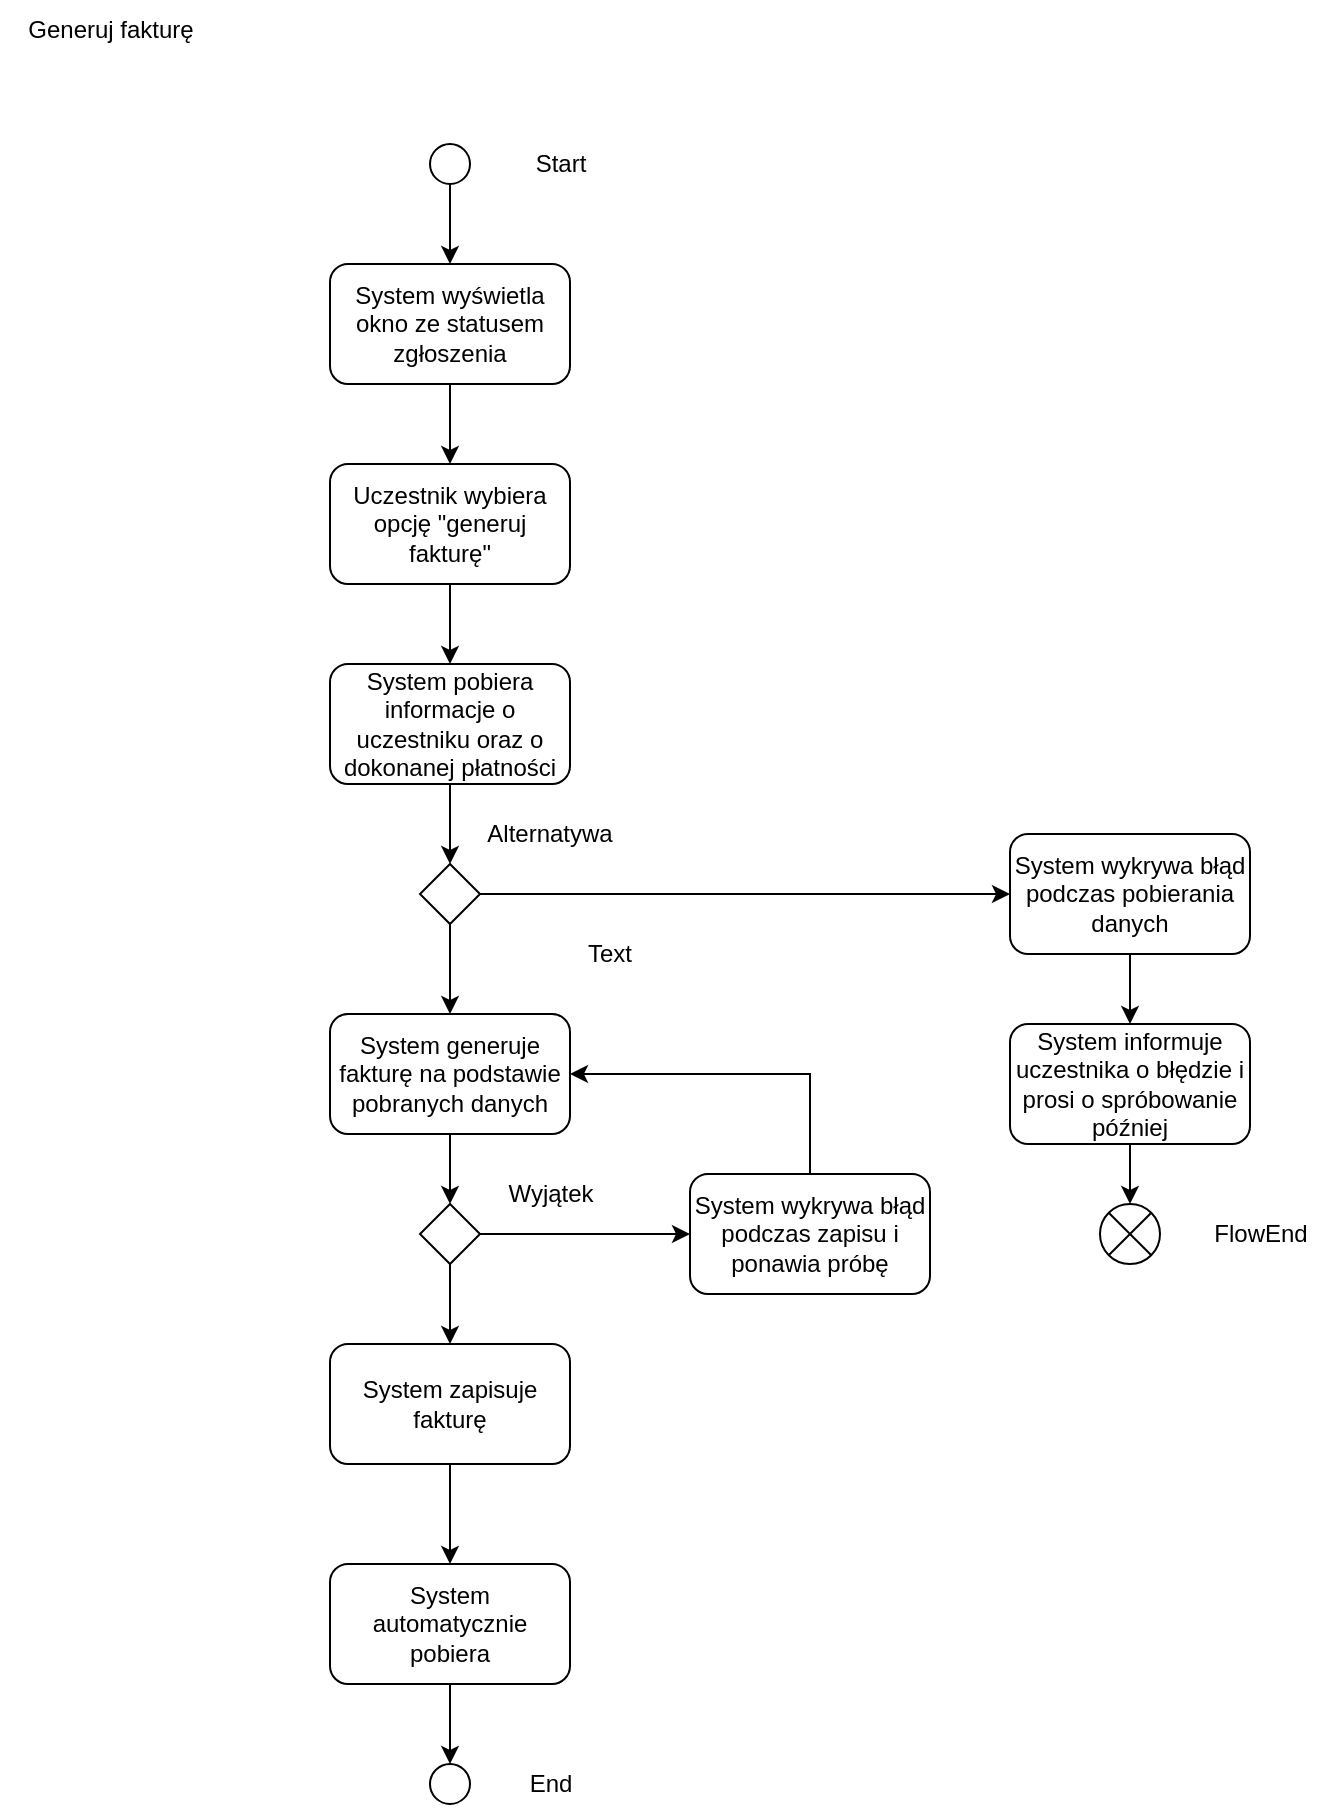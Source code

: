 <mxfile version="24.4.9" type="device">
  <diagram name="Strona-1" id="sfChZxmKZQOQPT1h3Z6z">
    <mxGraphModel dx="1615" dy="1005" grid="1" gridSize="10" guides="1" tooltips="1" connect="1" arrows="1" fold="1" page="1" pageScale="1" pageWidth="827" pageHeight="1169" math="0" shadow="0">
      <root>
        <mxCell id="0" />
        <mxCell id="1" parent="0" />
        <mxCell id="lqGe73jUspgTDAonbyyT-1" value="Generuj fakturę" style="text;html=1;align=center;verticalAlign=middle;resizable=0;points=[];autosize=1;strokeColor=none;fillColor=none;" vertex="1" parent="1">
          <mxGeometry x="15" y="48" width="110" height="30" as="geometry" />
        </mxCell>
        <mxCell id="lqGe73jUspgTDAonbyyT-12" value="" style="edgeStyle=orthogonalEdgeStyle;rounded=0;orthogonalLoop=1;jettySize=auto;html=1;" edge="1" parent="1" source="lqGe73jUspgTDAonbyyT-2" target="lqGe73jUspgTDAonbyyT-11">
          <mxGeometry relative="1" as="geometry" />
        </mxCell>
        <mxCell id="lqGe73jUspgTDAonbyyT-2" value="System wyświetla okno ze statusem zgłoszenia" style="rounded=1;whiteSpace=wrap;html=1;" vertex="1" parent="1">
          <mxGeometry x="180" y="180" width="120" height="60" as="geometry" />
        </mxCell>
        <mxCell id="lqGe73jUspgTDAonbyyT-5" value="" style="edgeStyle=orthogonalEdgeStyle;rounded=0;orthogonalLoop=1;jettySize=auto;html=1;" edge="1" parent="1" source="lqGe73jUspgTDAonbyyT-3" target="lqGe73jUspgTDAonbyyT-2">
          <mxGeometry relative="1" as="geometry" />
        </mxCell>
        <mxCell id="lqGe73jUspgTDAonbyyT-3" value="" style="ellipse;whiteSpace=wrap;html=1;aspect=fixed;" vertex="1" parent="1">
          <mxGeometry x="230" y="120" width="20" height="20" as="geometry" />
        </mxCell>
        <mxCell id="lqGe73jUspgTDAonbyyT-4" value="Start" style="text;html=1;align=center;verticalAlign=middle;resizable=0;points=[];autosize=1;strokeColor=none;fillColor=none;" vertex="1" parent="1">
          <mxGeometry x="270" y="115" width="50" height="30" as="geometry" />
        </mxCell>
        <mxCell id="lqGe73jUspgTDAonbyyT-27" value="" style="edgeStyle=orthogonalEdgeStyle;rounded=0;orthogonalLoop=1;jettySize=auto;html=1;" edge="1" parent="1" source="lqGe73jUspgTDAonbyyT-6" target="lqGe73jUspgTDAonbyyT-26">
          <mxGeometry relative="1" as="geometry" />
        </mxCell>
        <mxCell id="lqGe73jUspgTDAonbyyT-6" value="System zapisuje fakturę" style="rounded=1;whiteSpace=wrap;html=1;" vertex="1" parent="1">
          <mxGeometry x="180" y="720" width="120" height="60" as="geometry" />
        </mxCell>
        <mxCell id="lqGe73jUspgTDAonbyyT-37" value="" style="edgeStyle=orthogonalEdgeStyle;rounded=0;orthogonalLoop=1;jettySize=auto;html=1;" edge="1" parent="1" source="lqGe73jUspgTDAonbyyT-7" target="lqGe73jUspgTDAonbyyT-36">
          <mxGeometry relative="1" as="geometry" />
        </mxCell>
        <mxCell id="lqGe73jUspgTDAonbyyT-7" value="System informuje uczestnika o błędzie i prosi o spróbowanie później" style="rounded=1;whiteSpace=wrap;html=1;" vertex="1" parent="1">
          <mxGeometry x="520" y="560" width="120" height="60" as="geometry" />
        </mxCell>
        <mxCell id="lqGe73jUspgTDAonbyyT-23" style="edgeStyle=orthogonalEdgeStyle;rounded=0;orthogonalLoop=1;jettySize=auto;html=1;entryX=1;entryY=0.5;entryDx=0;entryDy=0;" edge="1" parent="1" source="lqGe73jUspgTDAonbyyT-8" target="lqGe73jUspgTDAonbyyT-9">
          <mxGeometry relative="1" as="geometry">
            <Array as="points">
              <mxPoint x="420" y="585" />
            </Array>
          </mxGeometry>
        </mxCell>
        <mxCell id="lqGe73jUspgTDAonbyyT-8" value="System wykrywa błąd podczas zapisu i ponawia próbę" style="rounded=1;whiteSpace=wrap;html=1;" vertex="1" parent="1">
          <mxGeometry x="360" y="635" width="120" height="60" as="geometry" />
        </mxCell>
        <mxCell id="lqGe73jUspgTDAonbyyT-18" value="" style="edgeStyle=orthogonalEdgeStyle;rounded=0;orthogonalLoop=1;jettySize=auto;html=1;" edge="1" parent="1" source="lqGe73jUspgTDAonbyyT-9" target="lqGe73jUspgTDAonbyyT-17">
          <mxGeometry relative="1" as="geometry" />
        </mxCell>
        <mxCell id="lqGe73jUspgTDAonbyyT-9" value="System generuje fakturę na podstawie pobranych danych" style="rounded=1;whiteSpace=wrap;html=1;" vertex="1" parent="1">
          <mxGeometry x="180" y="555" width="120" height="60" as="geometry" />
        </mxCell>
        <mxCell id="lqGe73jUspgTDAonbyyT-15" value="" style="edgeStyle=orthogonalEdgeStyle;rounded=0;orthogonalLoop=1;jettySize=auto;html=1;" edge="1" parent="1" source="lqGe73jUspgTDAonbyyT-10" target="lqGe73jUspgTDAonbyyT-14">
          <mxGeometry relative="1" as="geometry" />
        </mxCell>
        <mxCell id="lqGe73jUspgTDAonbyyT-10" value="System pobiera informacje o uczestniku oraz o dokonanej płatności" style="rounded=1;whiteSpace=wrap;html=1;" vertex="1" parent="1">
          <mxGeometry x="180" y="380" width="120" height="60" as="geometry" />
        </mxCell>
        <mxCell id="lqGe73jUspgTDAonbyyT-13" value="" style="edgeStyle=orthogonalEdgeStyle;rounded=0;orthogonalLoop=1;jettySize=auto;html=1;" edge="1" parent="1" source="lqGe73jUspgTDAonbyyT-11" target="lqGe73jUspgTDAonbyyT-10">
          <mxGeometry relative="1" as="geometry" />
        </mxCell>
        <mxCell id="lqGe73jUspgTDAonbyyT-11" value="Uczestnik wybiera opcję &quot;generuj fakturę&quot;" style="rounded=1;whiteSpace=wrap;html=1;" vertex="1" parent="1">
          <mxGeometry x="180" y="280" width="120" height="60" as="geometry" />
        </mxCell>
        <mxCell id="lqGe73jUspgTDAonbyyT-16" value="" style="edgeStyle=orthogonalEdgeStyle;rounded=0;orthogonalLoop=1;jettySize=auto;html=1;" edge="1" parent="1" source="lqGe73jUspgTDAonbyyT-14" target="lqGe73jUspgTDAonbyyT-9">
          <mxGeometry relative="1" as="geometry" />
        </mxCell>
        <mxCell id="lqGe73jUspgTDAonbyyT-34" style="edgeStyle=orthogonalEdgeStyle;rounded=0;orthogonalLoop=1;jettySize=auto;html=1;entryX=0;entryY=0.5;entryDx=0;entryDy=0;" edge="1" parent="1" source="lqGe73jUspgTDAonbyyT-14" target="lqGe73jUspgTDAonbyyT-25">
          <mxGeometry relative="1" as="geometry" />
        </mxCell>
        <mxCell id="lqGe73jUspgTDAonbyyT-14" value="" style="rhombus;whiteSpace=wrap;html=1;" vertex="1" parent="1">
          <mxGeometry x="225" y="480" width="30" height="30" as="geometry" />
        </mxCell>
        <mxCell id="lqGe73jUspgTDAonbyyT-22" value="" style="edgeStyle=orthogonalEdgeStyle;rounded=0;orthogonalLoop=1;jettySize=auto;html=1;" edge="1" parent="1" source="lqGe73jUspgTDAonbyyT-17" target="lqGe73jUspgTDAonbyyT-8">
          <mxGeometry relative="1" as="geometry" />
        </mxCell>
        <mxCell id="lqGe73jUspgTDAonbyyT-24" value="" style="edgeStyle=orthogonalEdgeStyle;rounded=0;orthogonalLoop=1;jettySize=auto;html=1;" edge="1" parent="1" source="lqGe73jUspgTDAonbyyT-17" target="lqGe73jUspgTDAonbyyT-6">
          <mxGeometry relative="1" as="geometry" />
        </mxCell>
        <mxCell id="lqGe73jUspgTDAonbyyT-17" value="" style="rhombus;whiteSpace=wrap;html=1;" vertex="1" parent="1">
          <mxGeometry x="225" y="650" width="30" height="30" as="geometry" />
        </mxCell>
        <mxCell id="lqGe73jUspgTDAonbyyT-19" value="Text" style="text;html=1;align=center;verticalAlign=middle;whiteSpace=wrap;rounded=0;" vertex="1" parent="1">
          <mxGeometry x="290" y="510" width="60" height="30" as="geometry" />
        </mxCell>
        <mxCell id="lqGe73jUspgTDAonbyyT-20" value="Alternatywa" style="text;html=1;align=center;verticalAlign=middle;whiteSpace=wrap;rounded=0;" vertex="1" parent="1">
          <mxGeometry x="260" y="450" width="60" height="30" as="geometry" />
        </mxCell>
        <mxCell id="lqGe73jUspgTDAonbyyT-21" value="Wyjątek" style="text;html=1;align=center;verticalAlign=middle;resizable=0;points=[];autosize=1;strokeColor=none;fillColor=none;" vertex="1" parent="1">
          <mxGeometry x="255" y="630" width="70" height="30" as="geometry" />
        </mxCell>
        <mxCell id="lqGe73jUspgTDAonbyyT-35" value="" style="edgeStyle=orthogonalEdgeStyle;rounded=0;orthogonalLoop=1;jettySize=auto;html=1;" edge="1" parent="1" source="lqGe73jUspgTDAonbyyT-25" target="lqGe73jUspgTDAonbyyT-7">
          <mxGeometry relative="1" as="geometry" />
        </mxCell>
        <mxCell id="lqGe73jUspgTDAonbyyT-25" value="System wykrywa błąd podczas pobierania danych" style="rounded=1;whiteSpace=wrap;html=1;" vertex="1" parent="1">
          <mxGeometry x="520" y="465" width="120" height="60" as="geometry" />
        </mxCell>
        <mxCell id="lqGe73jUspgTDAonbyyT-30" value="" style="edgeStyle=orthogonalEdgeStyle;rounded=0;orthogonalLoop=1;jettySize=auto;html=1;" edge="1" parent="1" source="lqGe73jUspgTDAonbyyT-26" target="lqGe73jUspgTDAonbyyT-29">
          <mxGeometry relative="1" as="geometry" />
        </mxCell>
        <mxCell id="lqGe73jUspgTDAonbyyT-26" value="System automatycznie pobiera" style="rounded=1;whiteSpace=wrap;html=1;" vertex="1" parent="1">
          <mxGeometry x="180" y="830" width="120" height="60" as="geometry" />
        </mxCell>
        <mxCell id="lqGe73jUspgTDAonbyyT-29" value="" style="ellipse;whiteSpace=wrap;html=1;aspect=fixed;" vertex="1" parent="1">
          <mxGeometry x="230" y="930" width="20" height="20" as="geometry" />
        </mxCell>
        <mxCell id="lqGe73jUspgTDAonbyyT-31" value="End" style="text;html=1;align=center;verticalAlign=middle;resizable=0;points=[];autosize=1;strokeColor=none;fillColor=none;" vertex="1" parent="1">
          <mxGeometry x="270" y="925" width="40" height="30" as="geometry" />
        </mxCell>
        <mxCell id="lqGe73jUspgTDAonbyyT-36" value="" style="shape=sumEllipse;perimeter=ellipsePerimeter;whiteSpace=wrap;html=1;backgroundOutline=1;" vertex="1" parent="1">
          <mxGeometry x="565" y="650" width="30" height="30" as="geometry" />
        </mxCell>
        <mxCell id="lqGe73jUspgTDAonbyyT-38" value="FlowEnd" style="text;html=1;align=center;verticalAlign=middle;resizable=0;points=[];autosize=1;strokeColor=none;fillColor=none;" vertex="1" parent="1">
          <mxGeometry x="610" y="650" width="70" height="30" as="geometry" />
        </mxCell>
      </root>
    </mxGraphModel>
  </diagram>
</mxfile>
